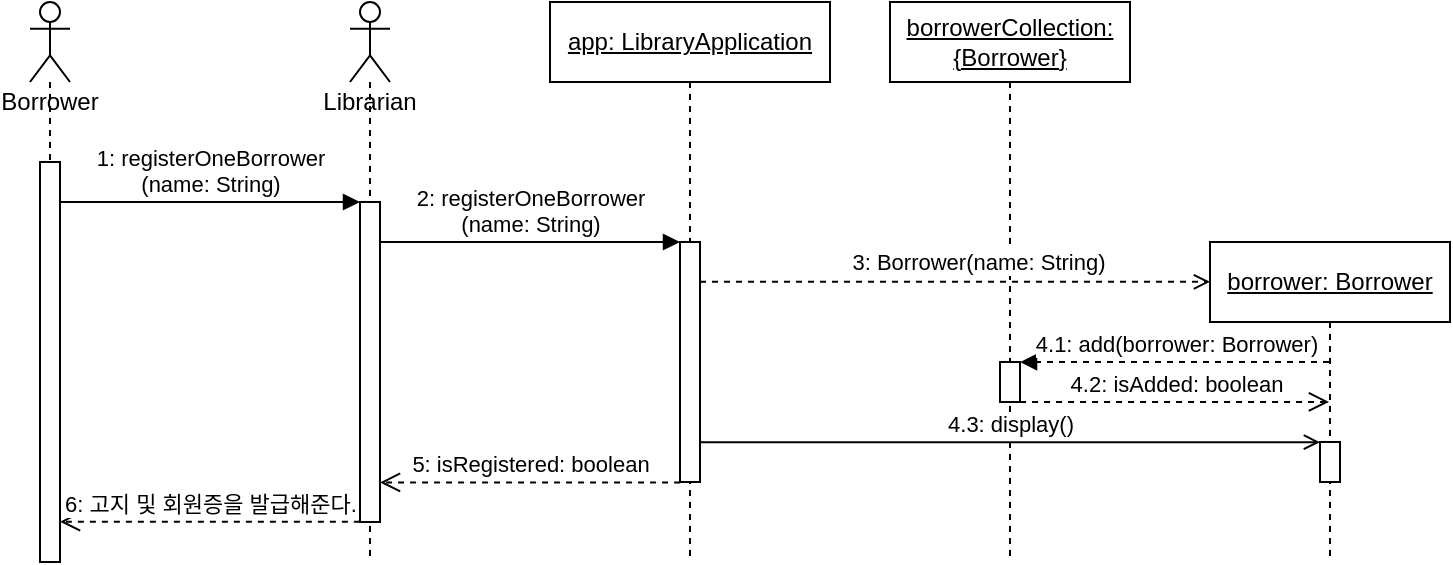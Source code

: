 <mxfile version="22.1.7" type="google">
  <diagram id="SbDjxOFhfJFgFubJpmIF" name="Page-1">
    <mxGraphModel grid="1" page="1" gridSize="10" guides="1" tooltips="1" connect="1" arrows="1" fold="1" pageScale="1" pageWidth="850" pageHeight="1100" math="0" shadow="0">
      <root>
        <mxCell id="0" />
        <mxCell id="1" parent="0" />
        <mxCell id="3" value="Borrower" style="shape=umlLifeline;participant=umlActor;perimeter=lifelinePerimeter;whiteSpace=wrap;html=1;container=1;collapsible=0;recursiveResize=0;verticalAlign=top;spacingTop=36;outlineConnect=0;dropTarget=0;" vertex="1" parent="1">
          <mxGeometry x="30" y="40" width="20" height="280" as="geometry" />
        </mxCell>
        <mxCell id="62" value="" style="html=1;points=[];perimeter=orthogonalPerimeter;" vertex="1" parent="3">
          <mxGeometry x="5" y="80" width="10" height="200" as="geometry" />
        </mxCell>
        <mxCell id="4" value="Librarian&lt;br&gt;" style="shape=umlLifeline;participant=umlActor;perimeter=lifelinePerimeter;whiteSpace=wrap;html=1;container=1;collapsible=0;recursiveResize=0;verticalAlign=top;spacingTop=36;outlineConnect=0;dropTarget=0;" vertex="1" parent="1">
          <mxGeometry x="190" y="40" width="20" height="280" as="geometry" />
        </mxCell>
        <mxCell id="5" value="" style="html=1;points=[];perimeter=orthogonalPerimeter;" vertex="1" parent="4">
          <mxGeometry x="5" y="100" width="10" height="160" as="geometry" />
        </mxCell>
        <mxCell id="6" value="1: registerOneBorrower&lt;br&gt;(name: String)" style="html=1;verticalAlign=bottom;endArrow=block;entryX=0;entryY=0;" edge="1" parent="1" source="62" target="5">
          <mxGeometry relative="1" as="geometry">
            <mxPoint x="-150.5" y="130.0" as="sourcePoint" />
          </mxGeometry>
        </mxCell>
        <mxCell id="7" value="6: 고지 및 회원증을 발급해준다." style="html=1;verticalAlign=bottom;endArrow=open;dashed=1;endSize=8;exitX=-0.007;exitY=0.999;exitDx=0;exitDy=0;exitPerimeter=0;" edge="1" parent="1" source="5" target="62">
          <mxGeometry relative="1" as="geometry">
            <mxPoint x="30" y="206" as="targetPoint" />
          </mxGeometry>
        </mxCell>
        <mxCell id="8" value="&lt;u&gt;app: LibraryApplication&lt;/u&gt;" style="shape=umlLifeline;perimeter=lifelinePerimeter;whiteSpace=wrap;html=1;container=1;collapsible=0;recursiveResize=0;outlineConnect=0;dropTarget=0;" vertex="1" parent="1">
          <mxGeometry x="290" y="40" width="140" height="280" as="geometry" />
        </mxCell>
        <mxCell id="37" value="" style="html=1;points=[];perimeter=orthogonalPerimeter;" vertex="1" parent="8">
          <mxGeometry x="65" y="120" width="10" height="120" as="geometry" />
        </mxCell>
        <mxCell id="11" value="&lt;u&gt;borrowerCollection: {Borrower}&lt;/u&gt;" style="shape=umlLifeline;perimeter=lifelinePerimeter;whiteSpace=wrap;html=1;container=1;collapsible=0;recursiveResize=0;outlineConnect=0;dropTarget=0;" vertex="1" parent="1">
          <mxGeometry x="460" y="40" width="120" height="280" as="geometry" />
        </mxCell>
        <mxCell id="57" value="" style="html=1;points=[];perimeter=orthogonalPerimeter;" vertex="1" parent="11">
          <mxGeometry x="55" y="180" width="10" height="20" as="geometry" />
        </mxCell>
        <mxCell id="22" value="" style="html=1;verticalAlign=bottom;labelBackgroundColor=none;endArrow=open;endFill=0;dashed=1;" edge="1" parent="1">
          <mxGeometry width="160" relative="1" as="geometry">
            <mxPoint x="365.0" y="179.9" as="sourcePoint" />
            <mxPoint x="620" y="179.9" as="targetPoint" />
          </mxGeometry>
        </mxCell>
        <mxCell id="42" value="3: Borrower(name: String)" style="edgeLabel;html=1;align=center;verticalAlign=middle;resizable=0;points=[];" vertex="1" connectable="0" parent="22">
          <mxGeometry x="0.581" relative="1" as="geometry">
            <mxPoint x="-63" y="-10" as="offset" />
          </mxGeometry>
        </mxCell>
        <mxCell id="38" value="2: registerOneBorrower&lt;br&gt;(name: String)" style="html=1;verticalAlign=bottom;endArrow=block;entryX=0;entryY=0;" edge="1" parent="1" source="5" target="37">
          <mxGeometry relative="1" as="geometry">
            <mxPoint x="290" y="160" as="sourcePoint" />
          </mxGeometry>
        </mxCell>
        <mxCell id="39" value="5: isRegistered: boolean" style="html=1;verticalAlign=bottom;endArrow=open;dashed=1;endSize=8;exitX=0.004;exitY=1.002;exitDx=0;exitDy=0;exitPerimeter=0;" edge="1" parent="1" source="37" target="5">
          <mxGeometry relative="1" as="geometry">
            <mxPoint x="290" y="236" as="targetPoint" />
          </mxGeometry>
        </mxCell>
        <mxCell id="48" value="&lt;u style=&quot;&quot;&gt;borrower: Borrower&lt;/u&gt;" style="shape=umlLifeline;perimeter=lifelinePerimeter;whiteSpace=wrap;html=1;container=1;collapsible=0;recursiveResize=0;outlineConnect=0;dropTarget=0;" vertex="1" parent="1">
          <mxGeometry x="620" y="160" width="120" height="160" as="geometry" />
        </mxCell>
        <mxCell id="60" value="" style="html=1;points=[];perimeter=orthogonalPerimeter;" vertex="1" parent="48">
          <mxGeometry x="55" y="100" width="10" height="20" as="geometry" />
        </mxCell>
        <mxCell id="58" value="4.1: add(borrower: Borrower)" style="html=1;verticalAlign=bottom;endArrow=block;entryX=1.002;entryY=0.002;dashed=1;entryDx=0;entryDy=0;entryPerimeter=0;" edge="1" parent="1" source="48" target="57">
          <mxGeometry x="-0.003" relative="1" as="geometry">
            <mxPoint x="904.5" y="300.08" as="sourcePoint" />
            <mxPoint as="offset" />
          </mxGeometry>
        </mxCell>
        <mxCell id="59" value="4.2: isAdded: boolean" style="html=1;verticalAlign=bottom;endArrow=open;dashed=1;endSize=8;exitX=1.002;exitY=0.998;exitDx=0;exitDy=0;exitPerimeter=0;" edge="1" parent="1" source="57" target="48">
          <mxGeometry x="0.001" relative="1" as="geometry">
            <mxPoint x="904.5" y="339.92" as="targetPoint" />
            <mxPoint x="750" y="340" as="sourcePoint" />
            <mxPoint as="offset" />
          </mxGeometry>
        </mxCell>
        <mxCell id="61" value="4.3: display()" style="html=1;verticalAlign=bottom;startArrow=none;endArrow=open;startSize=8;startFill=0;entryX=-0.003;entryY=0.004;entryDx=0;entryDy=0;entryPerimeter=0;endFill=0;" edge="1" parent="1" source="37" target="60">
          <mxGeometry relative="1" as="geometry">
            <mxPoint x="365" y="320" as="sourcePoint" />
          </mxGeometry>
        </mxCell>
      </root>
    </mxGraphModel>
  </diagram>
</mxfile>
